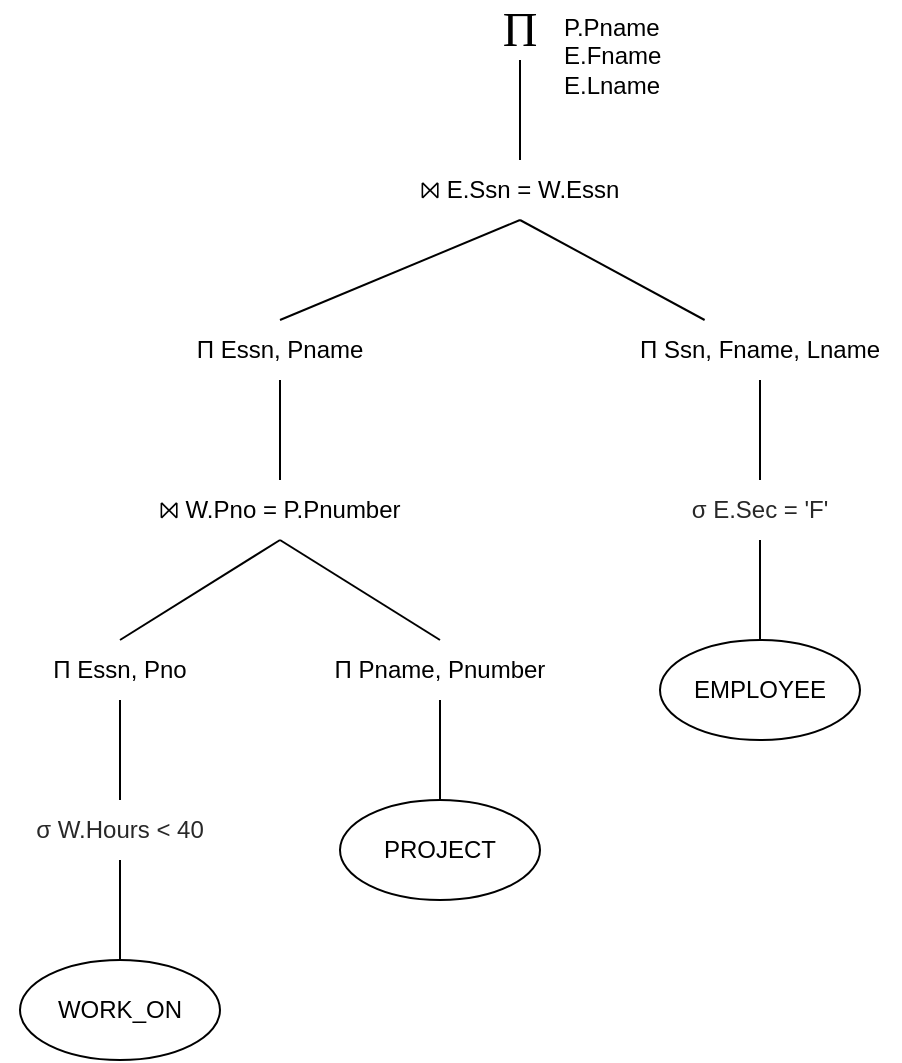 <mxfile version="27.0.6">
  <diagram name="Page-1" id="oQliVh8OqPWIIuBrWx94">
    <mxGraphModel dx="678" dy="811" grid="1" gridSize="10" guides="1" tooltips="1" connect="1" arrows="1" fold="1" page="1" pageScale="1" pageWidth="850" pageHeight="1100" math="0" shadow="0">
      <root>
        <mxCell id="0" />
        <mxCell id="1" parent="0" />
        <mxCell id="xgFi1MBsW7geCt6oC8qf-4" style="edgeStyle=orthogonalEdgeStyle;rounded=0;orthogonalLoop=1;jettySize=auto;html=1;exitX=0.5;exitY=1;exitDx=0;exitDy=0;entryX=0.5;entryY=0;entryDx=0;entryDy=0;endArrow=none;startFill=0;" parent="1" source="xgFi1MBsW7geCt6oC8qf-1" target="xgFi1MBsW7geCt6oC8qf-3" edge="1">
          <mxGeometry relative="1" as="geometry" />
        </mxCell>
        <mxCell id="xgFi1MBsW7geCt6oC8qf-9" value="EMPLOYEE" style="ellipse;whiteSpace=wrap;html=1;" parent="1" vertex="1">
          <mxGeometry x="450" y="520" width="100" height="50" as="geometry" />
        </mxCell>
        <mxCell id="xgFi1MBsW7geCt6oC8qf-11" value="WORK_ON" style="ellipse;whiteSpace=wrap;html=1;" parent="1" vertex="1">
          <mxGeometry x="130" y="680" width="100" height="50" as="geometry" />
        </mxCell>
        <mxCell id="xgFi1MBsW7geCt6oC8qf-12" value="PROJECT" style="ellipse;whiteSpace=wrap;html=1;" parent="1" vertex="1">
          <mxGeometry x="290" y="600" width="100" height="50" as="geometry" />
        </mxCell>
        <mxCell id="xgFi1MBsW7geCt6oC8qf-18" value="" style="group" parent="1" vertex="1" connectable="0">
          <mxGeometry x="360" y="200" width="110" height="60" as="geometry" />
        </mxCell>
        <mxCell id="xgFi1MBsW7geCt6oC8qf-1" value="Π" style="text;html=1;align=center;verticalAlign=middle;whiteSpace=wrap;rounded=0;fontSize=24;fontFamily=Times New Roman;" parent="xgFi1MBsW7geCt6oC8qf-18" vertex="1">
          <mxGeometry width="40" height="30" as="geometry" />
        </mxCell>
        <mxCell id="xgFi1MBsW7geCt6oC8qf-5" value="P.Pname&lt;div&gt;E.Fname&lt;/div&gt;&lt;div&gt;E.Lname&lt;/div&gt;" style="text;html=1;align=left;verticalAlign=top;resizable=0;points=[];autosize=1;strokeColor=none;fillColor=none;" parent="xgFi1MBsW7geCt6oC8qf-18" vertex="1">
          <mxGeometry x="40" width="70" height="60" as="geometry" />
        </mxCell>
        <mxCell id="8EqAWCXtx3R5UCm-wrOk-4" style="rounded=0;orthogonalLoop=1;jettySize=auto;html=1;exitX=0.5;exitY=1;exitDx=0;exitDy=0;entryX=0.5;entryY=0;entryDx=0;entryDy=0;endArrow=none;startFill=0;" edge="1" parent="1" source="xgFi1MBsW7geCt6oC8qf-3" target="8EqAWCXtx3R5UCm-wrOk-2">
          <mxGeometry relative="1" as="geometry" />
        </mxCell>
        <mxCell id="8EqAWCXtx3R5UCm-wrOk-5" style="rounded=0;orthogonalLoop=1;jettySize=auto;html=1;exitX=0.5;exitY=1;exitDx=0;exitDy=0;endArrow=none;startFill=0;" edge="1" parent="1" source="xgFi1MBsW7geCt6oC8qf-3" target="8EqAWCXtx3R5UCm-wrOk-3">
          <mxGeometry relative="1" as="geometry" />
        </mxCell>
        <mxCell id="xgFi1MBsW7geCt6oC8qf-3" value="⨝ E.Ssn = W.Essn" style="text;html=1;align=center;verticalAlign=middle;whiteSpace=wrap;rounded=0;fontSize=12;fontFamily=Helvetica;" parent="1" vertex="1">
          <mxGeometry x="320" y="280" width="120" height="30" as="geometry" />
        </mxCell>
        <mxCell id="8EqAWCXtx3R5UCm-wrOk-8" style="rounded=0;orthogonalLoop=1;jettySize=auto;html=1;exitX=0.5;exitY=1;exitDx=0;exitDy=0;entryX=0.5;entryY=0;entryDx=0;entryDy=0;endArrow=none;startFill=0;" edge="1" parent="1" source="8EqAWCXtx3R5UCm-wrOk-2" target="8EqAWCXtx3R5UCm-wrOk-6">
          <mxGeometry relative="1" as="geometry" />
        </mxCell>
        <mxCell id="8EqAWCXtx3R5UCm-wrOk-2" value="Π Essn, Pname" style="text;html=1;align=center;verticalAlign=middle;whiteSpace=wrap;rounded=0;fontSize=12;fontFamily=Helvetica;" vertex="1" parent="1">
          <mxGeometry x="200" y="360" width="120" height="30" as="geometry" />
        </mxCell>
        <mxCell id="8EqAWCXtx3R5UCm-wrOk-9" style="rounded=0;orthogonalLoop=1;jettySize=auto;html=1;exitX=0.5;exitY=1;exitDx=0;exitDy=0;entryX=0.5;entryY=0;entryDx=0;entryDy=0;endArrow=none;endFill=1;startFill=0;" edge="1" parent="1" source="8EqAWCXtx3R5UCm-wrOk-3" target="8EqAWCXtx3R5UCm-wrOk-7">
          <mxGeometry relative="1" as="geometry" />
        </mxCell>
        <mxCell id="8EqAWCXtx3R5UCm-wrOk-3" value="Π Ssn, Fname, Lname" style="text;html=1;align=center;verticalAlign=middle;whiteSpace=wrap;rounded=0;fontSize=12;fontFamily=Helvetica;" vertex="1" parent="1">
          <mxGeometry x="430" y="360" width="140" height="30" as="geometry" />
        </mxCell>
        <mxCell id="8EqAWCXtx3R5UCm-wrOk-12" style="rounded=0;orthogonalLoop=1;jettySize=auto;html=1;exitX=0.5;exitY=1;exitDx=0;exitDy=0;entryX=0.5;entryY=0;entryDx=0;entryDy=0;endArrow=none;startFill=0;" edge="1" parent="1" source="8EqAWCXtx3R5UCm-wrOk-6" target="8EqAWCXtx3R5UCm-wrOk-10">
          <mxGeometry relative="1" as="geometry" />
        </mxCell>
        <mxCell id="8EqAWCXtx3R5UCm-wrOk-13" style="rounded=0;orthogonalLoop=1;jettySize=auto;html=1;exitX=0.5;exitY=1;exitDx=0;exitDy=0;entryX=0.5;entryY=0;entryDx=0;entryDy=0;endArrow=none;startFill=0;" edge="1" parent="1" source="8EqAWCXtx3R5UCm-wrOk-6" target="8EqAWCXtx3R5UCm-wrOk-11">
          <mxGeometry relative="1" as="geometry" />
        </mxCell>
        <mxCell id="8EqAWCXtx3R5UCm-wrOk-6" value="⨝ W.Pno = P.Pnumber" style="text;html=1;align=center;verticalAlign=middle;whiteSpace=wrap;rounded=0;fontSize=12;fontFamily=Helvetica;" vertex="1" parent="1">
          <mxGeometry x="190" y="440" width="140" height="30" as="geometry" />
        </mxCell>
        <mxCell id="8EqAWCXtx3R5UCm-wrOk-14" style="rounded=0;orthogonalLoop=1;jettySize=auto;html=1;exitX=0.5;exitY=1;exitDx=0;exitDy=0;entryX=0.5;entryY=0;entryDx=0;entryDy=0;endArrow=none;startFill=0;" edge="1" parent="1" source="8EqAWCXtx3R5UCm-wrOk-7" target="xgFi1MBsW7geCt6oC8qf-9">
          <mxGeometry relative="1" as="geometry" />
        </mxCell>
        <mxCell id="8EqAWCXtx3R5UCm-wrOk-7" value="&lt;div style=&quot;text-align: start;&quot;&gt;&lt;font face=&quot;Arial, sans-serif&quot; color=&quot;#282828&quot;&gt;&lt;span style=&quot;background-color: rgb(255, 255, 255);&quot;&gt;σ E.Sec = &#39;F&#39;&lt;/span&gt;&lt;/font&gt;&lt;/div&gt;" style="text;html=1;align=center;verticalAlign=middle;whiteSpace=wrap;rounded=0;fontSize=12;fontFamily=Helvetica;" vertex="1" parent="1">
          <mxGeometry x="430" y="440" width="140" height="30" as="geometry" />
        </mxCell>
        <mxCell id="8EqAWCXtx3R5UCm-wrOk-17" style="edgeStyle=none;shape=connector;rounded=0;orthogonalLoop=1;jettySize=auto;html=1;exitX=0.5;exitY=1;exitDx=0;exitDy=0;entryX=0.5;entryY=0;entryDx=0;entryDy=0;strokeColor=default;align=center;verticalAlign=middle;fontFamily=Helvetica;fontSize=11;fontColor=default;labelBackgroundColor=default;startFill=0;endArrow=none;" edge="1" parent="1" source="8EqAWCXtx3R5UCm-wrOk-10" target="8EqAWCXtx3R5UCm-wrOk-16">
          <mxGeometry relative="1" as="geometry" />
        </mxCell>
        <mxCell id="8EqAWCXtx3R5UCm-wrOk-10" value="Π Essn, Pno" style="text;html=1;align=center;verticalAlign=middle;whiteSpace=wrap;rounded=0;fontSize=12;fontFamily=Helvetica;" vertex="1" parent="1">
          <mxGeometry x="120" y="520" width="120" height="30" as="geometry" />
        </mxCell>
        <mxCell id="8EqAWCXtx3R5UCm-wrOk-15" style="rounded=0;orthogonalLoop=1;jettySize=auto;html=1;exitX=0.5;exitY=1;exitDx=0;exitDy=0;entryX=0.5;entryY=0;entryDx=0;entryDy=0;endArrow=none;startFill=0;" edge="1" parent="1" source="8EqAWCXtx3R5UCm-wrOk-11" target="xgFi1MBsW7geCt6oC8qf-12">
          <mxGeometry relative="1" as="geometry" />
        </mxCell>
        <mxCell id="8EqAWCXtx3R5UCm-wrOk-11" value="Π Pname, Pnumber" style="text;html=1;align=center;verticalAlign=middle;whiteSpace=wrap;rounded=0;fontSize=12;fontFamily=Helvetica;" vertex="1" parent="1">
          <mxGeometry x="280" y="520" width="120" height="30" as="geometry" />
        </mxCell>
        <mxCell id="8EqAWCXtx3R5UCm-wrOk-18" style="edgeStyle=none;shape=connector;rounded=0;orthogonalLoop=1;jettySize=auto;html=1;exitX=0.5;exitY=1;exitDx=0;exitDy=0;entryX=0.5;entryY=0;entryDx=0;entryDy=0;strokeColor=default;align=center;verticalAlign=middle;fontFamily=Helvetica;fontSize=11;fontColor=default;labelBackgroundColor=default;startFill=0;endArrow=none;" edge="1" parent="1" source="8EqAWCXtx3R5UCm-wrOk-16" target="xgFi1MBsW7geCt6oC8qf-11">
          <mxGeometry relative="1" as="geometry" />
        </mxCell>
        <mxCell id="8EqAWCXtx3R5UCm-wrOk-16" value="&lt;span style=&quot;color: rgb(40, 40, 40); font-family: Arial, sans-serif; text-align: start; background-color: rgb(255, 255, 255);&quot;&gt;σ W.Hours &amp;lt; 40&lt;/span&gt;" style="text;html=1;align=center;verticalAlign=middle;whiteSpace=wrap;rounded=0;fontSize=12;fontFamily=Helvetica;" vertex="1" parent="1">
          <mxGeometry x="120" y="600" width="120" height="30" as="geometry" />
        </mxCell>
      </root>
    </mxGraphModel>
  </diagram>
</mxfile>
